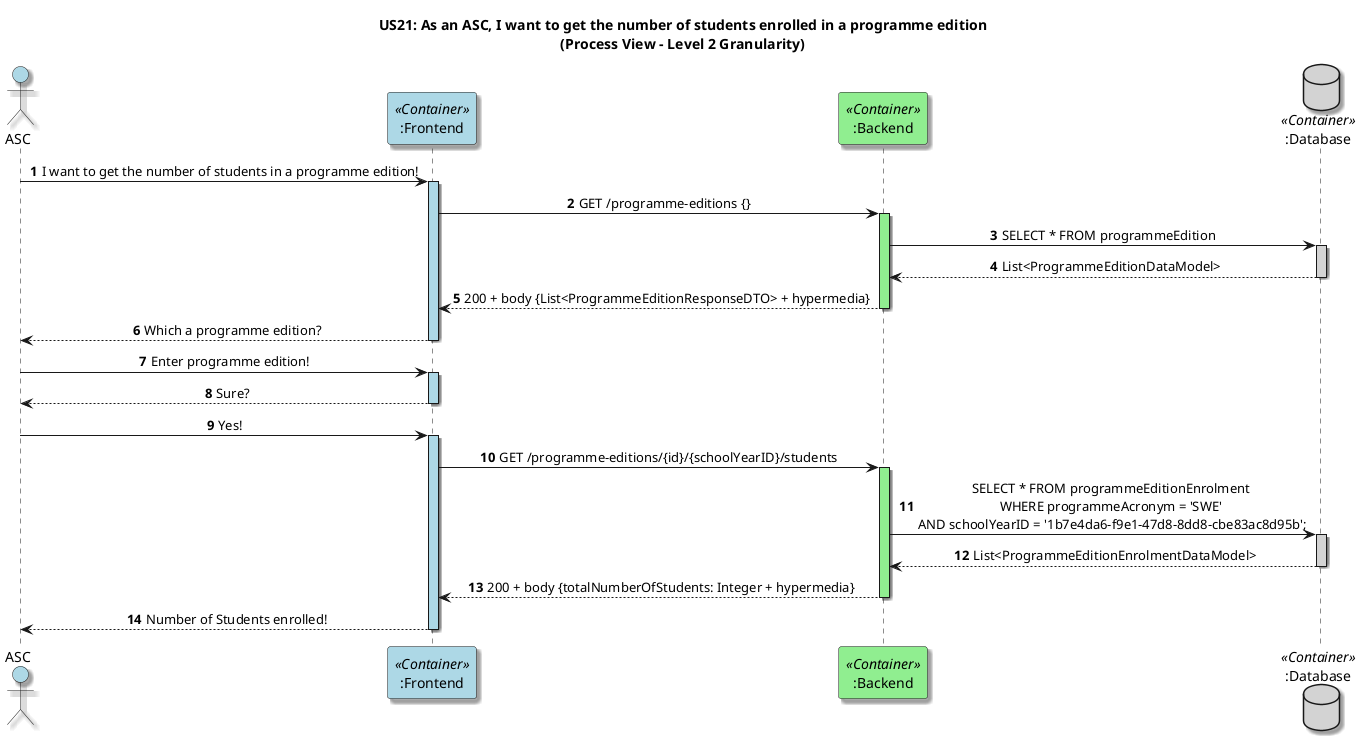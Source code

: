 @startuml

title US21: As an ASC, I want to get the number of students enrolled in a programme edition\n(Process View - Level 2 Granularity)

autonumber

skinparam defaultTextAlignment center
skinparam shadowing true

actor ASC #lightblue
participant ":Frontend" as FE <<Container>> #lightblue
participant ":Backend" as BE <<Container>> #LightGreen
database ":Database" as DB <<Container>> #LightGray

ASC -> FE: I want to get the number of students in a programme edition!
activate FE #LightBlue

FE -> BE: GET /programme-editions {}
activate BE #LightGreen

BE -> DB: SELECT * FROM programmeEdition
activate DB #LightGray

DB --> BE: List<ProgrammeEditionDataModel>
deactivate DB

BE --> FE: 200 + body {List<ProgrammeEditionResponseDTO> + hypermedia}
deactivate BE

FE --> ASC: Which a programme edition?
deactivate FE

ASC -> FE: Enter programme edition!
activate FE #LightBlue

FE --> ASC: Sure?
deactivate FE

ASC -> FE: Yes!
activate FE #LightBlue

FE -> BE: GET /programme-editions/{id}/{schoolYearID}/students
activate BE #LightGreen

BE -> DB: SELECT * FROM programmeEditionEnrolment \nWHERE programmeAcronym = 'SWE' \nAND schoolYearID = '1b7e4da6-f9e1-47d8-8dd8-cbe83ac8d95b';
activate DB #LightGray

DB --> BE: List<ProgrammeEditionEnrolmentDataModel>
deactivate DB


BE --> FE: 200 + body {totalNumberOfStudents: Integer + hypermedia}
deactivate BE

FE --> ASC: Number of Students enrolled!
deactivate FE

@enduml